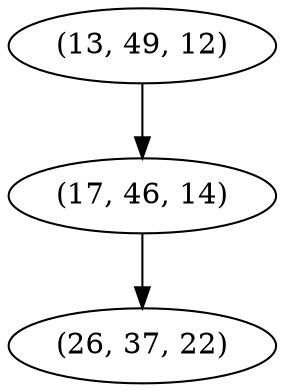 digraph tree {
    "(13, 49, 12)";
    "(17, 46, 14)";
    "(26, 37, 22)";
    "(13, 49, 12)" -> "(17, 46, 14)";
    "(17, 46, 14)" -> "(26, 37, 22)";
}
